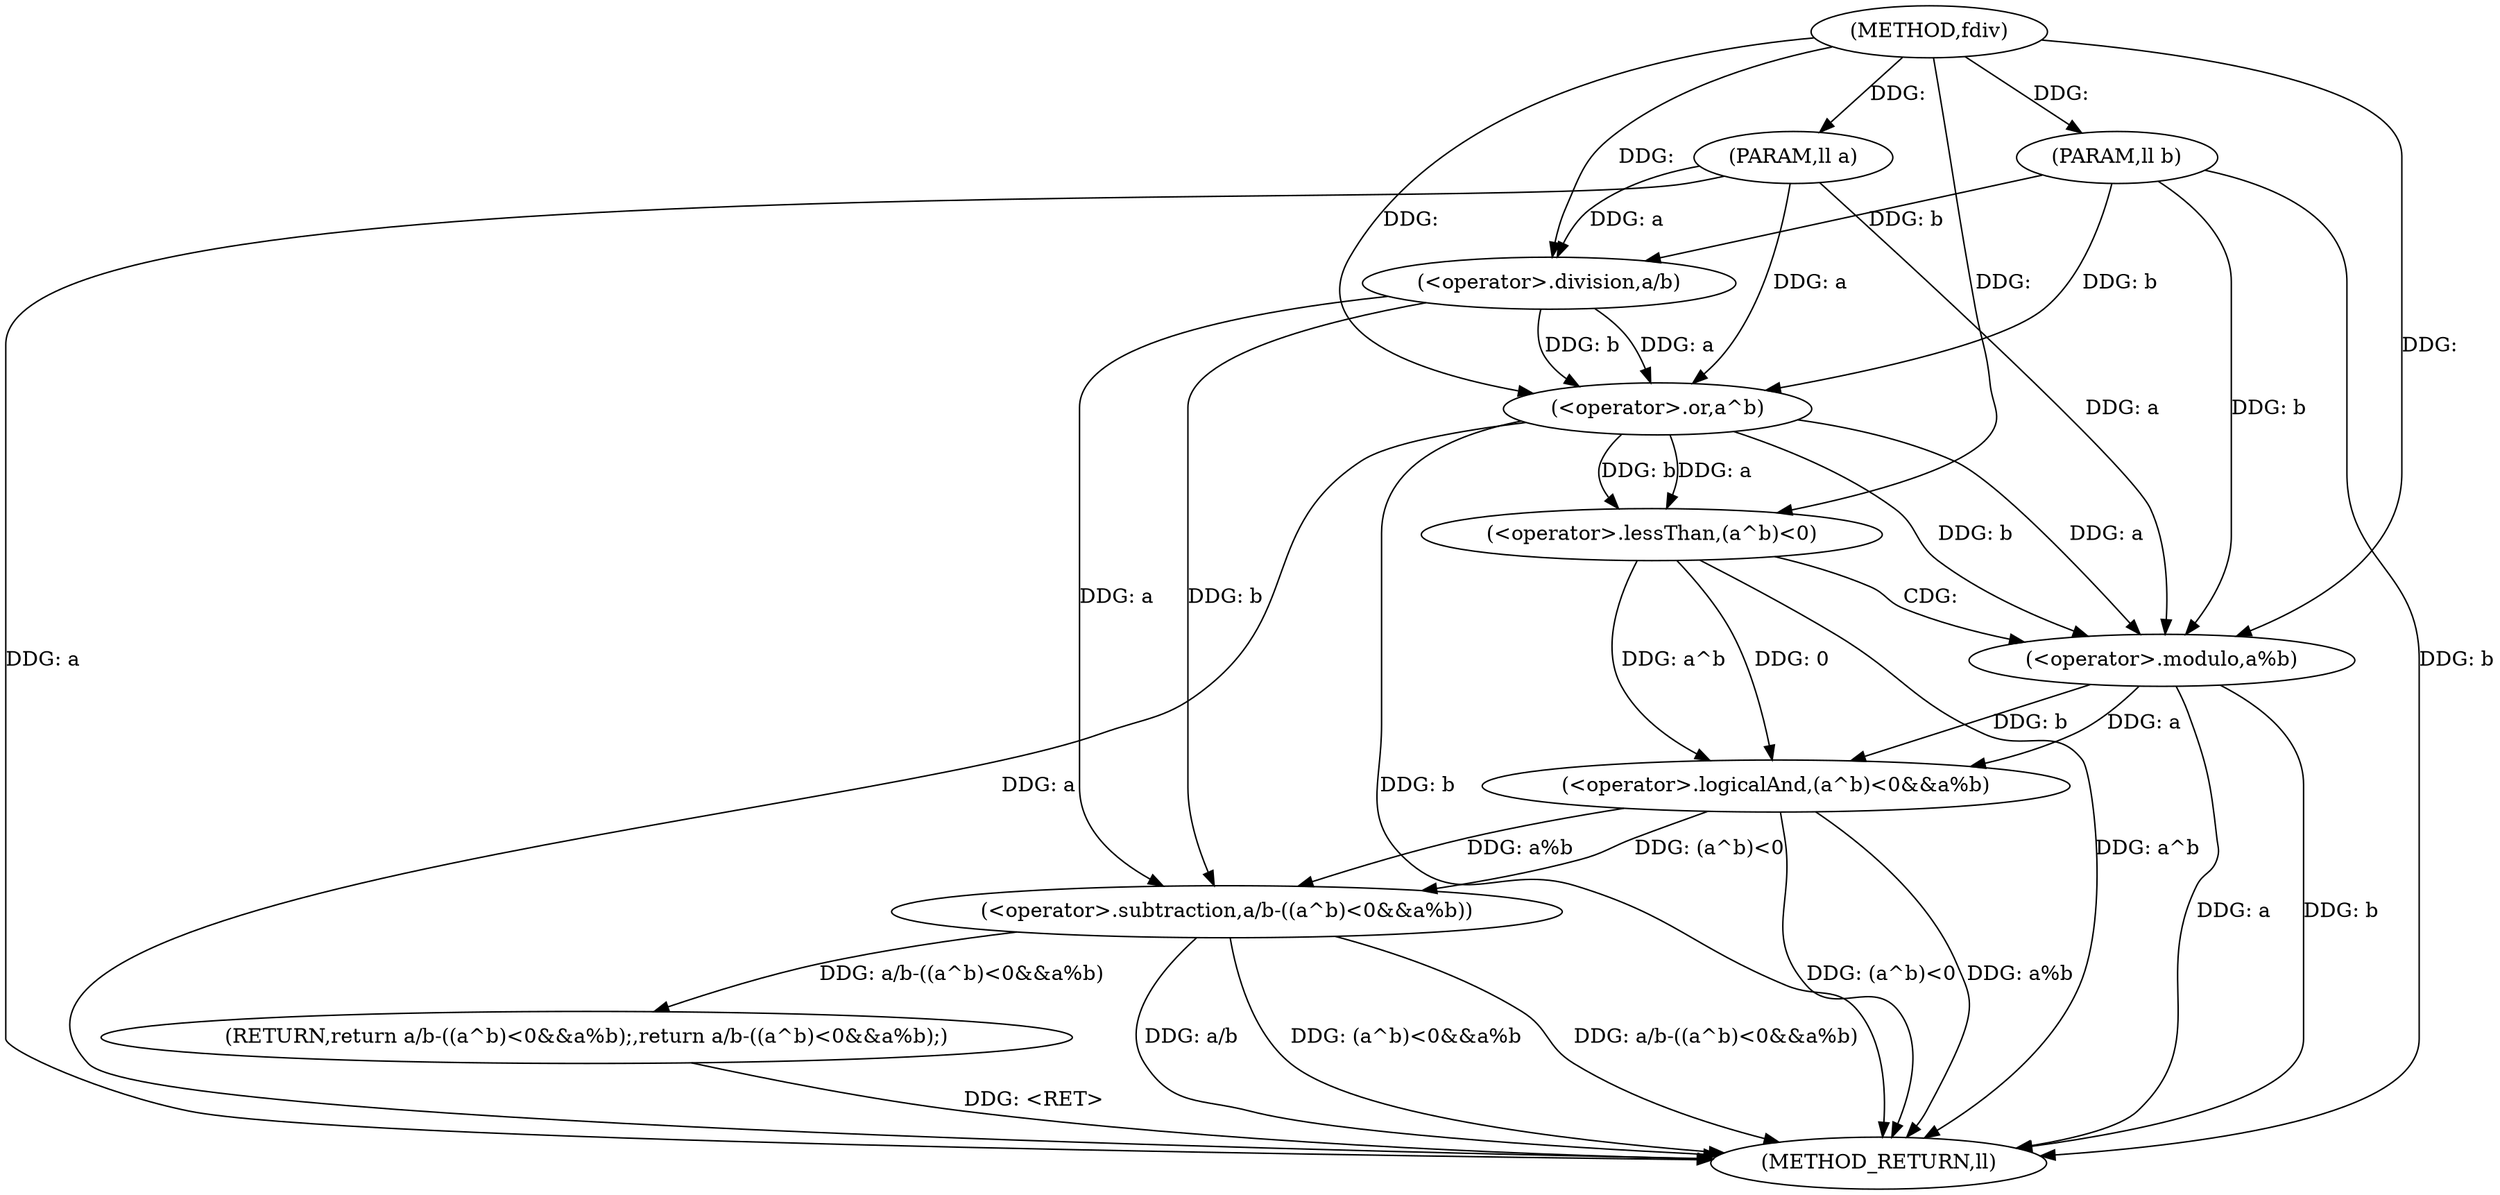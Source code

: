 digraph "fdiv" {  
"1000242" [label = "(METHOD,fdiv)" ]
"1000260" [label = "(METHOD_RETURN,ll)" ]
"1000243" [label = "(PARAM,ll a)" ]
"1000244" [label = "(PARAM,ll b)" ]
"1000246" [label = "(RETURN,return a/b-((a^b)<0&&a%b);,return a/b-((a^b)<0&&a%b);)" ]
"1000247" [label = "(<operator>.subtraction,a/b-((a^b)<0&&a%b))" ]
"1000248" [label = "(<operator>.division,a/b)" ]
"1000251" [label = "(<operator>.logicalAnd,(a^b)<0&&a%b)" ]
"1000252" [label = "(<operator>.lessThan,(a^b)<0)" ]
"1000257" [label = "(<operator>.modulo,a%b)" ]
"1000253" [label = "(<operator>.or,a^b)" ]
  "1000243" -> "1000260"  [ label = "DDG: a"] 
  "1000244" -> "1000260"  [ label = "DDG: b"] 
  "1000247" -> "1000260"  [ label = "DDG: a/b"] 
  "1000253" -> "1000260"  [ label = "DDG: a"] 
  "1000253" -> "1000260"  [ label = "DDG: b"] 
  "1000252" -> "1000260"  [ label = "DDG: a^b"] 
  "1000251" -> "1000260"  [ label = "DDG: (a^b)<0"] 
  "1000257" -> "1000260"  [ label = "DDG: a"] 
  "1000257" -> "1000260"  [ label = "DDG: b"] 
  "1000251" -> "1000260"  [ label = "DDG: a%b"] 
  "1000247" -> "1000260"  [ label = "DDG: (a^b)<0&&a%b"] 
  "1000247" -> "1000260"  [ label = "DDG: a/b-((a^b)<0&&a%b)"] 
  "1000246" -> "1000260"  [ label = "DDG: <RET>"] 
  "1000242" -> "1000243"  [ label = "DDG: "] 
  "1000242" -> "1000244"  [ label = "DDG: "] 
  "1000247" -> "1000246"  [ label = "DDG: a/b-((a^b)<0&&a%b)"] 
  "1000248" -> "1000247"  [ label = "DDG: b"] 
  "1000248" -> "1000247"  [ label = "DDG: a"] 
  "1000251" -> "1000247"  [ label = "DDG: (a^b)<0"] 
  "1000251" -> "1000247"  [ label = "DDG: a%b"] 
  "1000243" -> "1000248"  [ label = "DDG: a"] 
  "1000242" -> "1000248"  [ label = "DDG: "] 
  "1000244" -> "1000248"  [ label = "DDG: b"] 
  "1000252" -> "1000251"  [ label = "DDG: 0"] 
  "1000252" -> "1000251"  [ label = "DDG: a^b"] 
  "1000257" -> "1000251"  [ label = "DDG: b"] 
  "1000257" -> "1000251"  [ label = "DDG: a"] 
  "1000253" -> "1000252"  [ label = "DDG: b"] 
  "1000253" -> "1000252"  [ label = "DDG: a"] 
  "1000242" -> "1000252"  [ label = "DDG: "] 
  "1000253" -> "1000257"  [ label = "DDG: a"] 
  "1000243" -> "1000257"  [ label = "DDG: a"] 
  "1000242" -> "1000257"  [ label = "DDG: "] 
  "1000253" -> "1000257"  [ label = "DDG: b"] 
  "1000244" -> "1000257"  [ label = "DDG: b"] 
  "1000248" -> "1000253"  [ label = "DDG: a"] 
  "1000243" -> "1000253"  [ label = "DDG: a"] 
  "1000242" -> "1000253"  [ label = "DDG: "] 
  "1000248" -> "1000253"  [ label = "DDG: b"] 
  "1000244" -> "1000253"  [ label = "DDG: b"] 
  "1000252" -> "1000257"  [ label = "CDG: "] 
}
